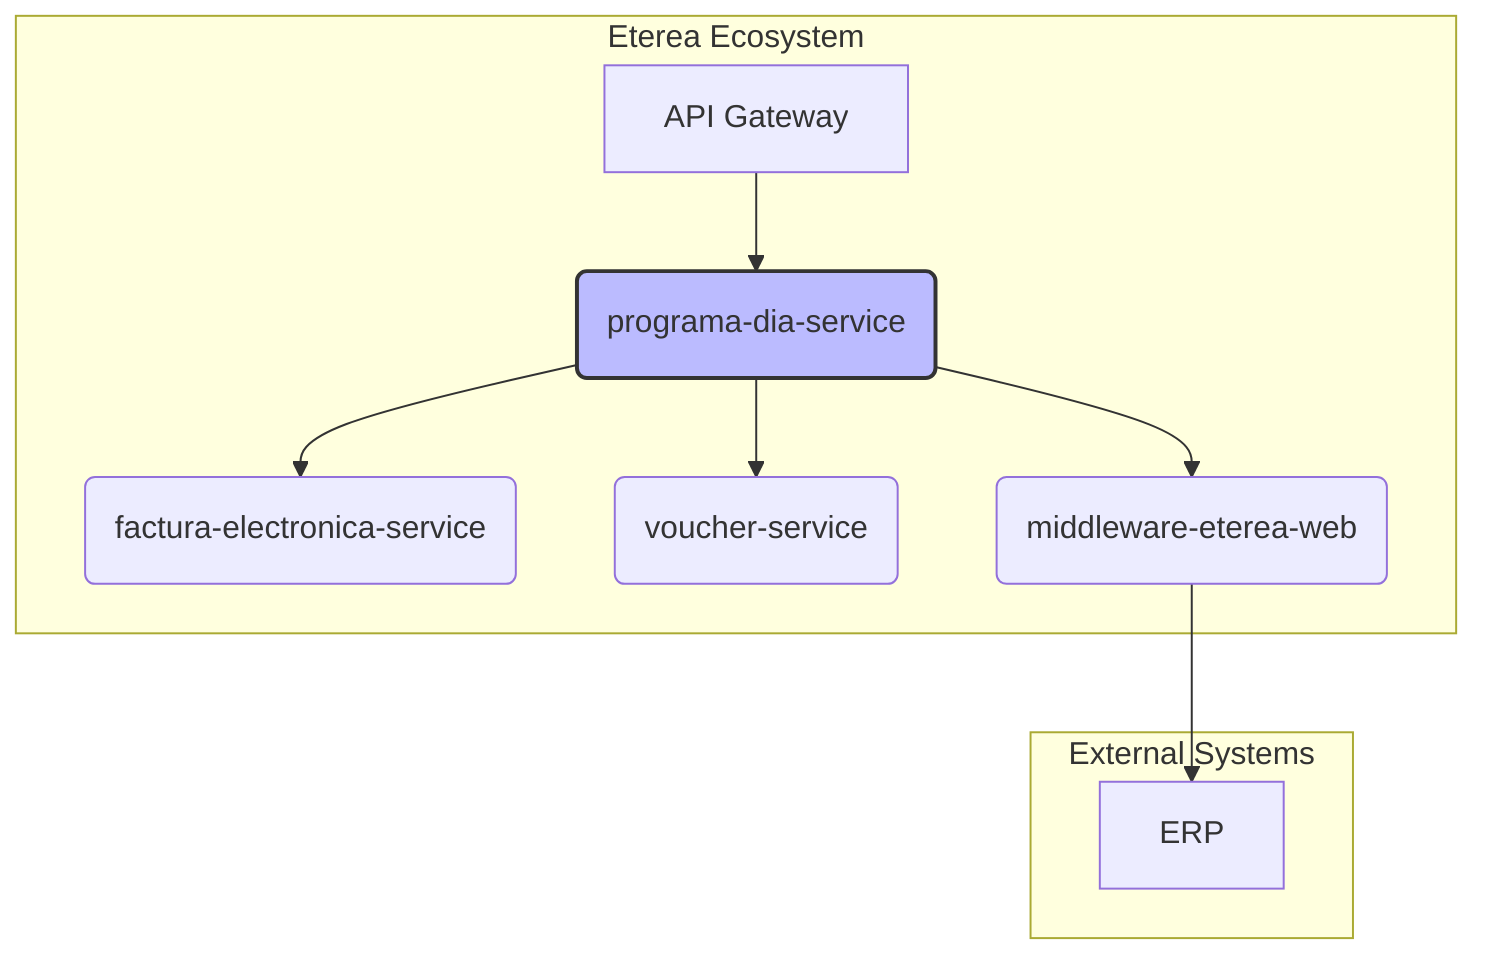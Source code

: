 graph TD
    subgraph "Eterea Ecosystem"
        A[API Gateway] --> PD(programa-dia-service)
        PD --> FE(factura-electronica-service)
        PD --> VS(voucher-service)
        PD --> MW(middleware-eterea-web)
    end

    subgraph "External Systems"
        MW --> ERP
    end

    style PD fill:#bbf,stroke:#333,stroke-width:2px